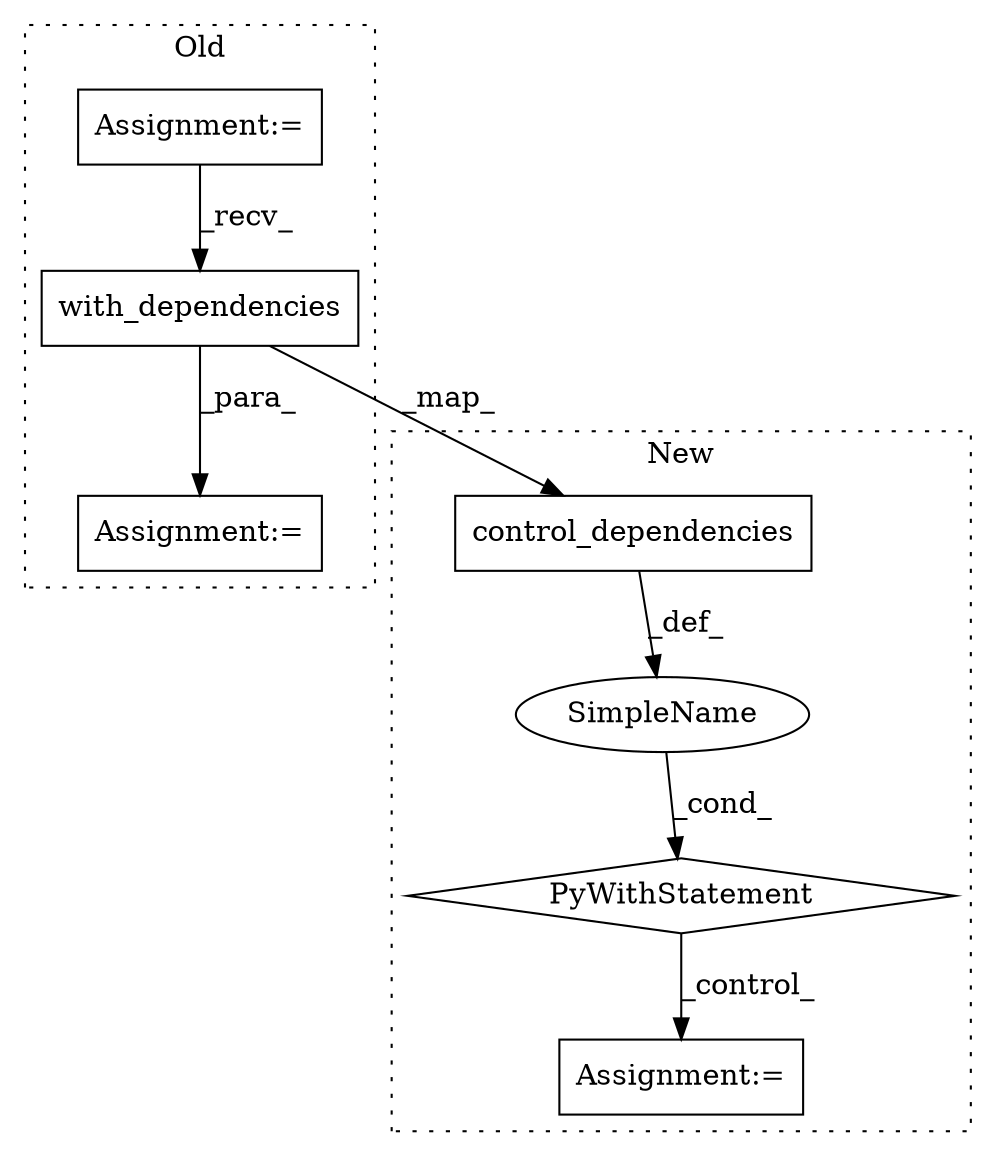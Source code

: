 digraph G {
subgraph cluster0 {
1 [label="with_dependencies" a="32" s="35605,35648" l="18,1" shape="box"];
6 [label="Assignment:=" a="7" s="35587" l="1" shape="box"];
7 [label="Assignment:=" a="7" s="34780" l="16" shape="box"];
label = "Old";
style="dotted";
}
subgraph cluster1 {
2 [label="control_dependencies" a="32" s="35529,35568" l="21,1" shape="box"];
3 [label="PyWithStatement" a="104" s="35508,35569" l="10,2" shape="diamond"];
4 [label="SimpleName" a="42" s="" l="" shape="ellipse"];
5 [label="Assignment:=" a="7" s="35589" l="1" shape="box"];
label = "New";
style="dotted";
}
1 -> 2 [label="_map_"];
1 -> 6 [label="_para_"];
2 -> 4 [label="_def_"];
3 -> 5 [label="_control_"];
4 -> 3 [label="_cond_"];
7 -> 1 [label="_recv_"];
}